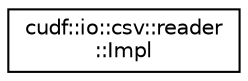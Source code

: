 digraph "Graphical Class Hierarchy"
{
  edge [fontname="Helvetica",fontsize="10",labelfontname="Helvetica",labelfontsize="10"];
  node [fontname="Helvetica",fontsize="10",shape=record];
  rankdir="LR";
  Node0 [label="cudf::io::csv::reader\l::Impl",height=0.2,width=0.4,color="black", fillcolor="white", style="filled",URL="$classcudf_1_1io_1_1csv_1_1reader_1_1Impl.html",tooltip="Class used to parse Json input and convert it into gdf columns. "];
}
